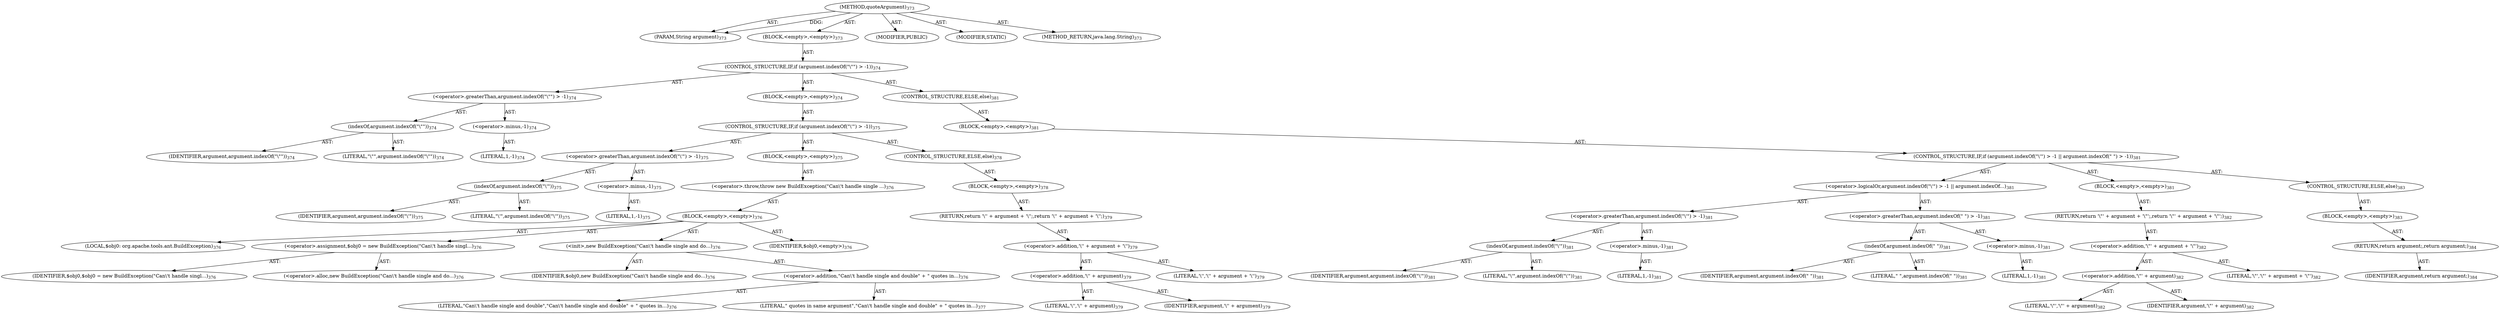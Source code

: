 digraph "quoteArgument" {  
"111669149717" [label = <(METHOD,quoteArgument)<SUB>373</SUB>> ]
"115964117029" [label = <(PARAM,String argument)<SUB>373</SUB>> ]
"25769803810" [label = <(BLOCK,&lt;empty&gt;,&lt;empty&gt;)<SUB>373</SUB>> ]
"47244640269" [label = <(CONTROL_STRUCTURE,IF,if (argument.indexOf(&quot;\&quot;&quot;) &gt; -1))<SUB>374</SUB>> ]
"30064771233" [label = <(&lt;operator&gt;.greaterThan,argument.indexOf(&quot;\&quot;&quot;) &gt; -1)<SUB>374</SUB>> ]
"30064771234" [label = <(indexOf,argument.indexOf(&quot;\&quot;&quot;))<SUB>374</SUB>> ]
"68719476860" [label = <(IDENTIFIER,argument,argument.indexOf(&quot;\&quot;&quot;))<SUB>374</SUB>> ]
"90194313241" [label = <(LITERAL,&quot;\&quot;&quot;,argument.indexOf(&quot;\&quot;&quot;))<SUB>374</SUB>> ]
"30064771235" [label = <(&lt;operator&gt;.minus,-1)<SUB>374</SUB>> ]
"90194313242" [label = <(LITERAL,1,-1)<SUB>374</SUB>> ]
"25769803811" [label = <(BLOCK,&lt;empty&gt;,&lt;empty&gt;)<SUB>374</SUB>> ]
"47244640270" [label = <(CONTROL_STRUCTURE,IF,if (argument.indexOf(&quot;\'&quot;) &gt; -1))<SUB>375</SUB>> ]
"30064771236" [label = <(&lt;operator&gt;.greaterThan,argument.indexOf(&quot;\'&quot;) &gt; -1)<SUB>375</SUB>> ]
"30064771237" [label = <(indexOf,argument.indexOf(&quot;\'&quot;))<SUB>375</SUB>> ]
"68719476861" [label = <(IDENTIFIER,argument,argument.indexOf(&quot;\'&quot;))<SUB>375</SUB>> ]
"90194313243" [label = <(LITERAL,&quot;\'&quot;,argument.indexOf(&quot;\'&quot;))<SUB>375</SUB>> ]
"30064771238" [label = <(&lt;operator&gt;.minus,-1)<SUB>375</SUB>> ]
"90194313244" [label = <(LITERAL,1,-1)<SUB>375</SUB>> ]
"25769803812" [label = <(BLOCK,&lt;empty&gt;,&lt;empty&gt;)<SUB>375</SUB>> ]
"30064771239" [label = <(&lt;operator&gt;.throw,throw new BuildException(&quot;Can\'t handle single ...)<SUB>376</SUB>> ]
"25769803813" [label = <(BLOCK,&lt;empty&gt;,&lt;empty&gt;)<SUB>376</SUB>> ]
"94489280528" [label = <(LOCAL,$obj0: org.apache.tools.ant.BuildException)<SUB>376</SUB>> ]
"30064771240" [label = <(&lt;operator&gt;.assignment,$obj0 = new BuildException(&quot;Can\'t handle singl...)<SUB>376</SUB>> ]
"68719476862" [label = <(IDENTIFIER,$obj0,$obj0 = new BuildException(&quot;Can\'t handle singl...)<SUB>376</SUB>> ]
"30064771241" [label = <(&lt;operator&gt;.alloc,new BuildException(&quot;Can\'t handle single and do...)<SUB>376</SUB>> ]
"30064771242" [label = <(&lt;init&gt;,new BuildException(&quot;Can\'t handle single and do...)<SUB>376</SUB>> ]
"68719476863" [label = <(IDENTIFIER,$obj0,new BuildException(&quot;Can\'t handle single and do...)<SUB>376</SUB>> ]
"30064771243" [label = <(&lt;operator&gt;.addition,&quot;Can\'t handle single and double&quot; + &quot; quotes in...)<SUB>376</SUB>> ]
"90194313245" [label = <(LITERAL,&quot;Can\'t handle single and double&quot;,&quot;Can\'t handle single and double&quot; + &quot; quotes in...)<SUB>376</SUB>> ]
"90194313246" [label = <(LITERAL,&quot; quotes in same argument&quot;,&quot;Can\'t handle single and double&quot; + &quot; quotes in...)<SUB>377</SUB>> ]
"68719476864" [label = <(IDENTIFIER,$obj0,&lt;empty&gt;)<SUB>376</SUB>> ]
"47244640271" [label = <(CONTROL_STRUCTURE,ELSE,else)<SUB>378</SUB>> ]
"25769803814" [label = <(BLOCK,&lt;empty&gt;,&lt;empty&gt;)<SUB>378</SUB>> ]
"146028888074" [label = <(RETURN,return '\'' + argument + '\'';,return '\'' + argument + '\'';)<SUB>379</SUB>> ]
"30064771244" [label = <(&lt;operator&gt;.addition,'\'' + argument + '\'')<SUB>379</SUB>> ]
"30064771245" [label = <(&lt;operator&gt;.addition,'\'' + argument)<SUB>379</SUB>> ]
"90194313247" [label = <(LITERAL,'\'','\'' + argument)<SUB>379</SUB>> ]
"68719476865" [label = <(IDENTIFIER,argument,'\'' + argument)<SUB>379</SUB>> ]
"90194313248" [label = <(LITERAL,'\'','\'' + argument + '\'')<SUB>379</SUB>> ]
"47244640272" [label = <(CONTROL_STRUCTURE,ELSE,else)<SUB>381</SUB>> ]
"25769803815" [label = <(BLOCK,&lt;empty&gt;,&lt;empty&gt;)<SUB>381</SUB>> ]
"47244640273" [label = <(CONTROL_STRUCTURE,IF,if (argument.indexOf(&quot;\'&quot;) &gt; -1 || argument.indexOf(&quot; &quot;) &gt; -1))<SUB>381</SUB>> ]
"30064771246" [label = <(&lt;operator&gt;.logicalOr,argument.indexOf(&quot;\'&quot;) &gt; -1 || argument.indexOf...)<SUB>381</SUB>> ]
"30064771247" [label = <(&lt;operator&gt;.greaterThan,argument.indexOf(&quot;\'&quot;) &gt; -1)<SUB>381</SUB>> ]
"30064771248" [label = <(indexOf,argument.indexOf(&quot;\'&quot;))<SUB>381</SUB>> ]
"68719476866" [label = <(IDENTIFIER,argument,argument.indexOf(&quot;\'&quot;))<SUB>381</SUB>> ]
"90194313249" [label = <(LITERAL,&quot;\'&quot;,argument.indexOf(&quot;\'&quot;))<SUB>381</SUB>> ]
"30064771249" [label = <(&lt;operator&gt;.minus,-1)<SUB>381</SUB>> ]
"90194313250" [label = <(LITERAL,1,-1)<SUB>381</SUB>> ]
"30064771250" [label = <(&lt;operator&gt;.greaterThan,argument.indexOf(&quot; &quot;) &gt; -1)<SUB>381</SUB>> ]
"30064771251" [label = <(indexOf,argument.indexOf(&quot; &quot;))<SUB>381</SUB>> ]
"68719476867" [label = <(IDENTIFIER,argument,argument.indexOf(&quot; &quot;))<SUB>381</SUB>> ]
"90194313251" [label = <(LITERAL,&quot; &quot;,argument.indexOf(&quot; &quot;))<SUB>381</SUB>> ]
"30064771252" [label = <(&lt;operator&gt;.minus,-1)<SUB>381</SUB>> ]
"90194313252" [label = <(LITERAL,1,-1)<SUB>381</SUB>> ]
"25769803816" [label = <(BLOCK,&lt;empty&gt;,&lt;empty&gt;)<SUB>381</SUB>> ]
"146028888075" [label = <(RETURN,return '\&quot;' + argument + '\&quot;';,return '\&quot;' + argument + '\&quot;';)<SUB>382</SUB>> ]
"30064771253" [label = <(&lt;operator&gt;.addition,'\&quot;' + argument + '\&quot;')<SUB>382</SUB>> ]
"30064771254" [label = <(&lt;operator&gt;.addition,'\&quot;' + argument)<SUB>382</SUB>> ]
"90194313253" [label = <(LITERAL,'\&quot;','\&quot;' + argument)<SUB>382</SUB>> ]
"68719476868" [label = <(IDENTIFIER,argument,'\&quot;' + argument)<SUB>382</SUB>> ]
"90194313254" [label = <(LITERAL,'\&quot;','\&quot;' + argument + '\&quot;')<SUB>382</SUB>> ]
"47244640274" [label = <(CONTROL_STRUCTURE,ELSE,else)<SUB>383</SUB>> ]
"25769803817" [label = <(BLOCK,&lt;empty&gt;,&lt;empty&gt;)<SUB>383</SUB>> ]
"146028888076" [label = <(RETURN,return argument;,return argument;)<SUB>384</SUB>> ]
"68719476869" [label = <(IDENTIFIER,argument,return argument;)<SUB>384</SUB>> ]
"133143986226" [label = <(MODIFIER,PUBLIC)> ]
"133143986227" [label = <(MODIFIER,STATIC)> ]
"128849018901" [label = <(METHOD_RETURN,java.lang.String)<SUB>373</SUB>> ]
  "111669149717" -> "115964117029"  [ label = "AST: "] 
  "111669149717" -> "25769803810"  [ label = "AST: "] 
  "111669149717" -> "133143986226"  [ label = "AST: "] 
  "111669149717" -> "133143986227"  [ label = "AST: "] 
  "111669149717" -> "128849018901"  [ label = "AST: "] 
  "25769803810" -> "47244640269"  [ label = "AST: "] 
  "47244640269" -> "30064771233"  [ label = "AST: "] 
  "47244640269" -> "25769803811"  [ label = "AST: "] 
  "47244640269" -> "47244640272"  [ label = "AST: "] 
  "30064771233" -> "30064771234"  [ label = "AST: "] 
  "30064771233" -> "30064771235"  [ label = "AST: "] 
  "30064771234" -> "68719476860"  [ label = "AST: "] 
  "30064771234" -> "90194313241"  [ label = "AST: "] 
  "30064771235" -> "90194313242"  [ label = "AST: "] 
  "25769803811" -> "47244640270"  [ label = "AST: "] 
  "47244640270" -> "30064771236"  [ label = "AST: "] 
  "47244640270" -> "25769803812"  [ label = "AST: "] 
  "47244640270" -> "47244640271"  [ label = "AST: "] 
  "30064771236" -> "30064771237"  [ label = "AST: "] 
  "30064771236" -> "30064771238"  [ label = "AST: "] 
  "30064771237" -> "68719476861"  [ label = "AST: "] 
  "30064771237" -> "90194313243"  [ label = "AST: "] 
  "30064771238" -> "90194313244"  [ label = "AST: "] 
  "25769803812" -> "30064771239"  [ label = "AST: "] 
  "30064771239" -> "25769803813"  [ label = "AST: "] 
  "25769803813" -> "94489280528"  [ label = "AST: "] 
  "25769803813" -> "30064771240"  [ label = "AST: "] 
  "25769803813" -> "30064771242"  [ label = "AST: "] 
  "25769803813" -> "68719476864"  [ label = "AST: "] 
  "30064771240" -> "68719476862"  [ label = "AST: "] 
  "30064771240" -> "30064771241"  [ label = "AST: "] 
  "30064771242" -> "68719476863"  [ label = "AST: "] 
  "30064771242" -> "30064771243"  [ label = "AST: "] 
  "30064771243" -> "90194313245"  [ label = "AST: "] 
  "30064771243" -> "90194313246"  [ label = "AST: "] 
  "47244640271" -> "25769803814"  [ label = "AST: "] 
  "25769803814" -> "146028888074"  [ label = "AST: "] 
  "146028888074" -> "30064771244"  [ label = "AST: "] 
  "30064771244" -> "30064771245"  [ label = "AST: "] 
  "30064771244" -> "90194313248"  [ label = "AST: "] 
  "30064771245" -> "90194313247"  [ label = "AST: "] 
  "30064771245" -> "68719476865"  [ label = "AST: "] 
  "47244640272" -> "25769803815"  [ label = "AST: "] 
  "25769803815" -> "47244640273"  [ label = "AST: "] 
  "47244640273" -> "30064771246"  [ label = "AST: "] 
  "47244640273" -> "25769803816"  [ label = "AST: "] 
  "47244640273" -> "47244640274"  [ label = "AST: "] 
  "30064771246" -> "30064771247"  [ label = "AST: "] 
  "30064771246" -> "30064771250"  [ label = "AST: "] 
  "30064771247" -> "30064771248"  [ label = "AST: "] 
  "30064771247" -> "30064771249"  [ label = "AST: "] 
  "30064771248" -> "68719476866"  [ label = "AST: "] 
  "30064771248" -> "90194313249"  [ label = "AST: "] 
  "30064771249" -> "90194313250"  [ label = "AST: "] 
  "30064771250" -> "30064771251"  [ label = "AST: "] 
  "30064771250" -> "30064771252"  [ label = "AST: "] 
  "30064771251" -> "68719476867"  [ label = "AST: "] 
  "30064771251" -> "90194313251"  [ label = "AST: "] 
  "30064771252" -> "90194313252"  [ label = "AST: "] 
  "25769803816" -> "146028888075"  [ label = "AST: "] 
  "146028888075" -> "30064771253"  [ label = "AST: "] 
  "30064771253" -> "30064771254"  [ label = "AST: "] 
  "30064771253" -> "90194313254"  [ label = "AST: "] 
  "30064771254" -> "90194313253"  [ label = "AST: "] 
  "30064771254" -> "68719476868"  [ label = "AST: "] 
  "47244640274" -> "25769803817"  [ label = "AST: "] 
  "25769803817" -> "146028888076"  [ label = "AST: "] 
  "146028888076" -> "68719476869"  [ label = "AST: "] 
  "111669149717" -> "115964117029"  [ label = "DDG: "] 
}
